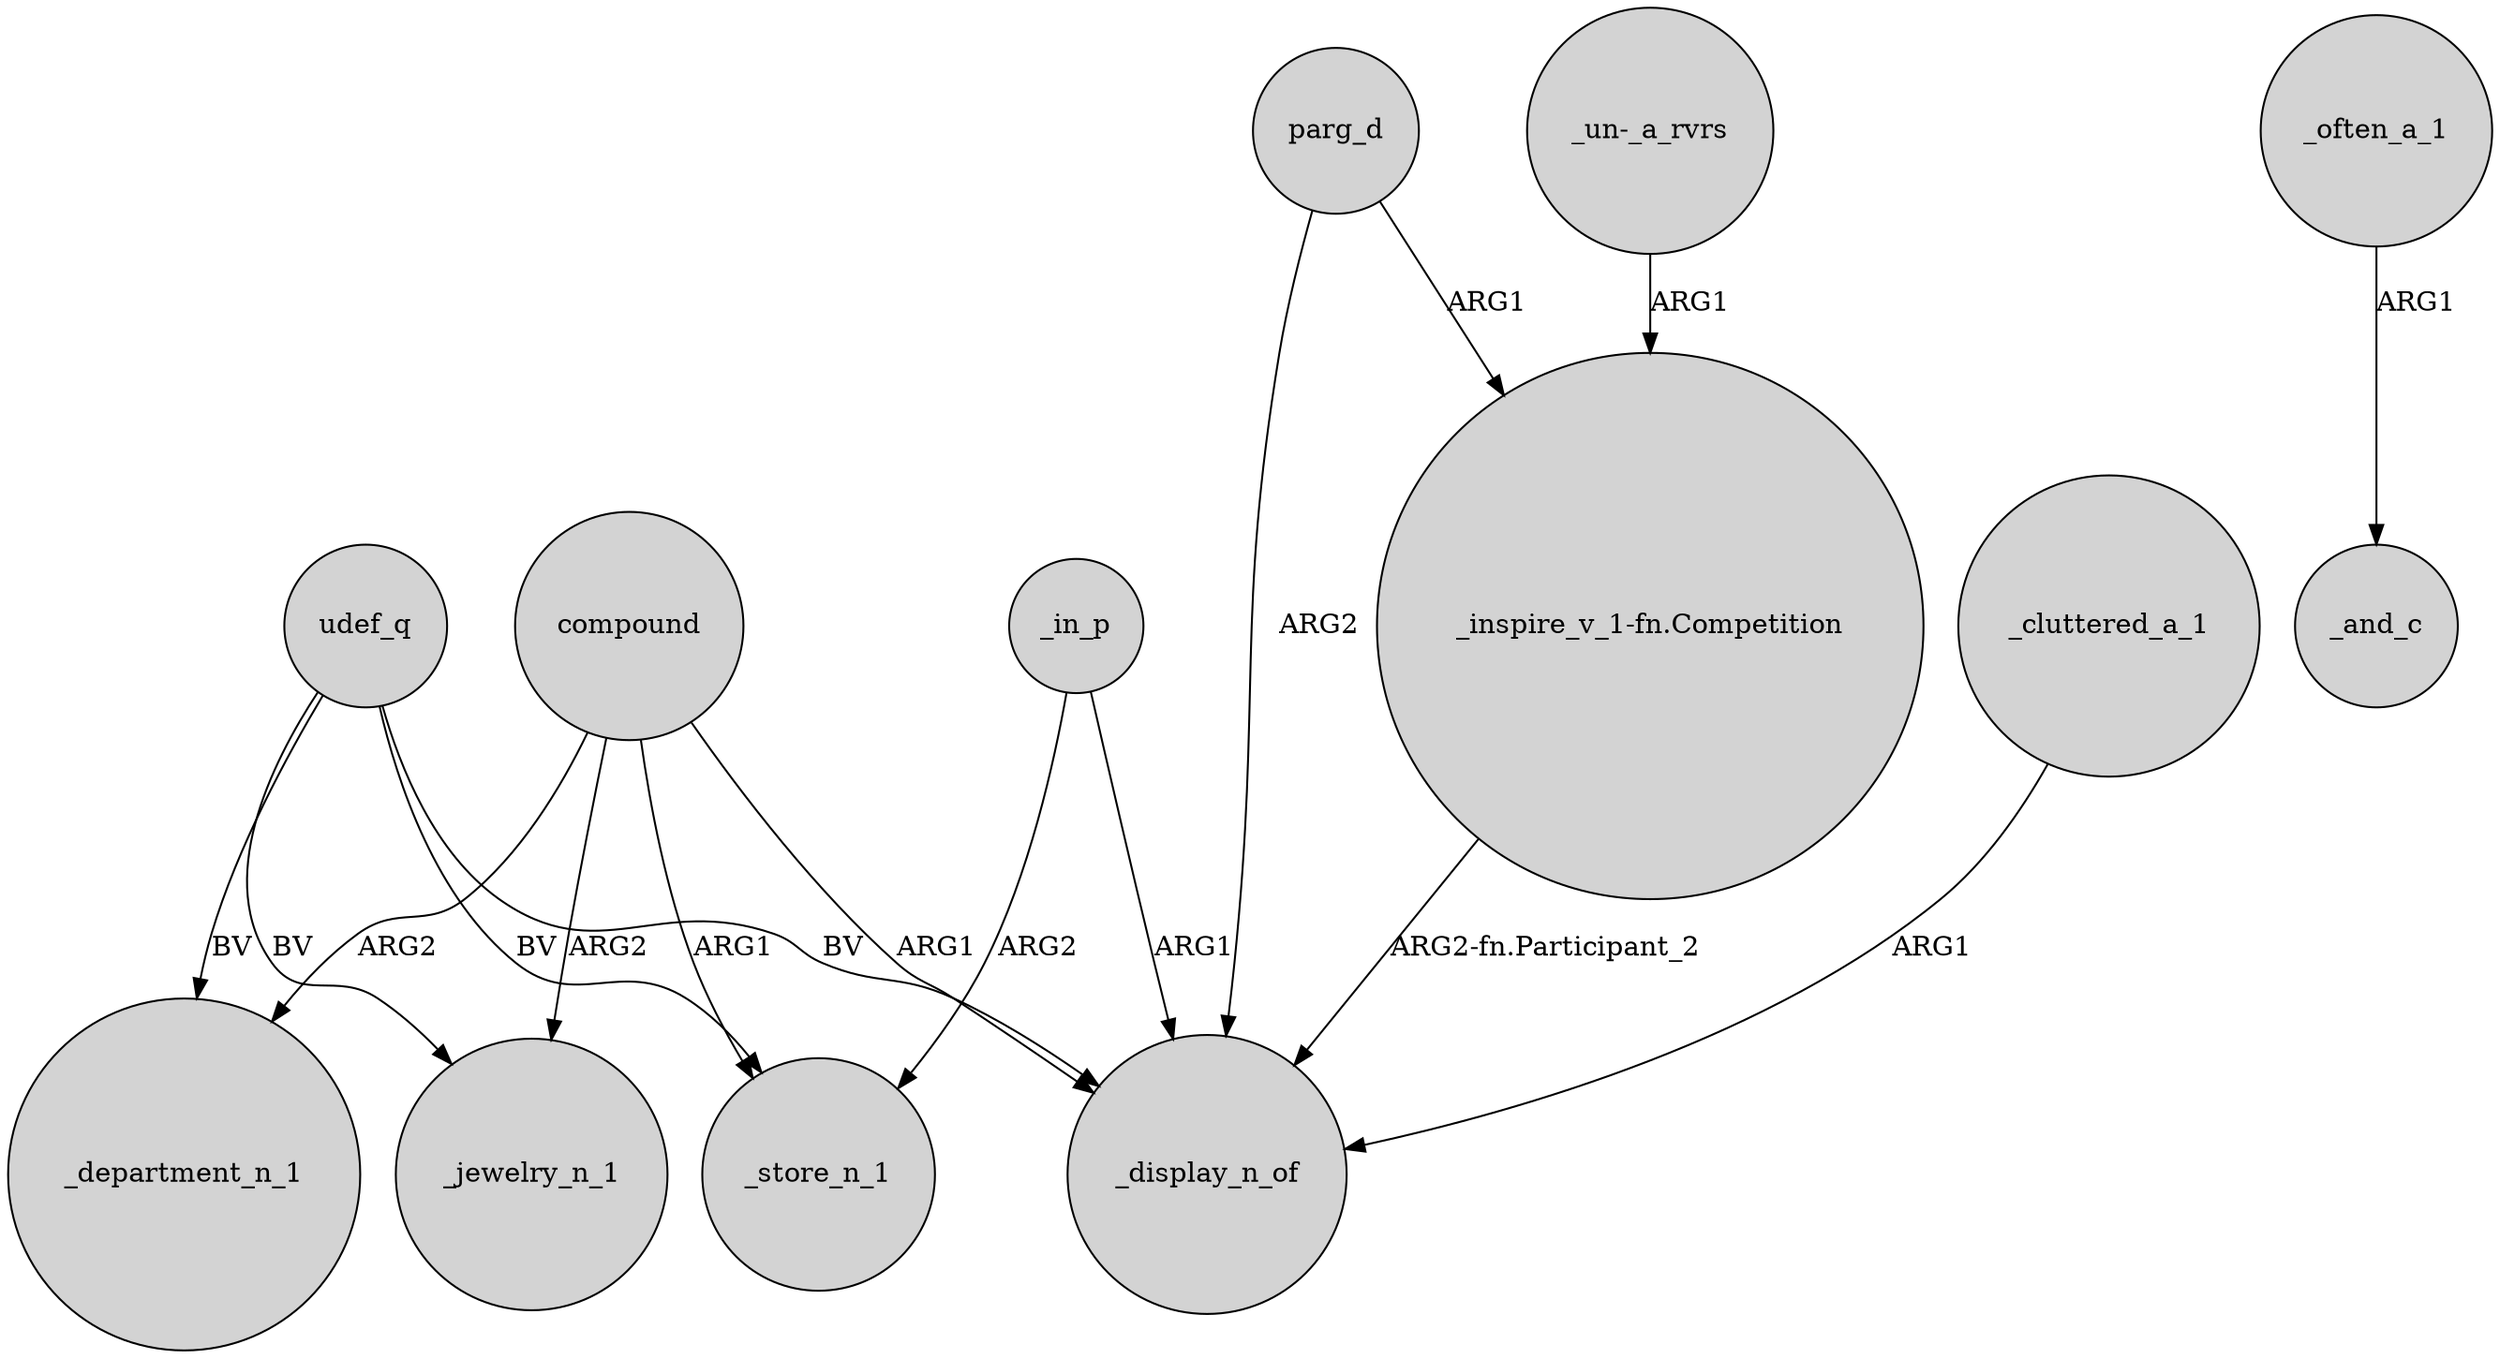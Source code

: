 digraph {
	node [shape=circle style=filled]
	_in_p -> _store_n_1 [label=ARG2]
	udef_q -> _jewelry_n_1 [label=BV]
	parg_d -> "_inspire_v_1-fn.Competition" [label=ARG1]
	udef_q -> _display_n_of [label=BV]
	"_inspire_v_1-fn.Competition" -> _display_n_of [label="ARG2-fn.Participant_2"]
	_cluttered_a_1 -> _display_n_of [label=ARG1]
	parg_d -> _display_n_of [label=ARG2]
	udef_q -> _department_n_1 [label=BV]
	compound -> _display_n_of [label=ARG1]
	_in_p -> _display_n_of [label=ARG1]
	"_un-_a_rvrs" -> "_inspire_v_1-fn.Competition" [label=ARG1]
	compound -> _store_n_1 [label=ARG1]
	_often_a_1 -> _and_c [label=ARG1]
	compound -> _department_n_1 [label=ARG2]
	udef_q -> _store_n_1 [label=BV]
	compound -> _jewelry_n_1 [label=ARG2]
}
